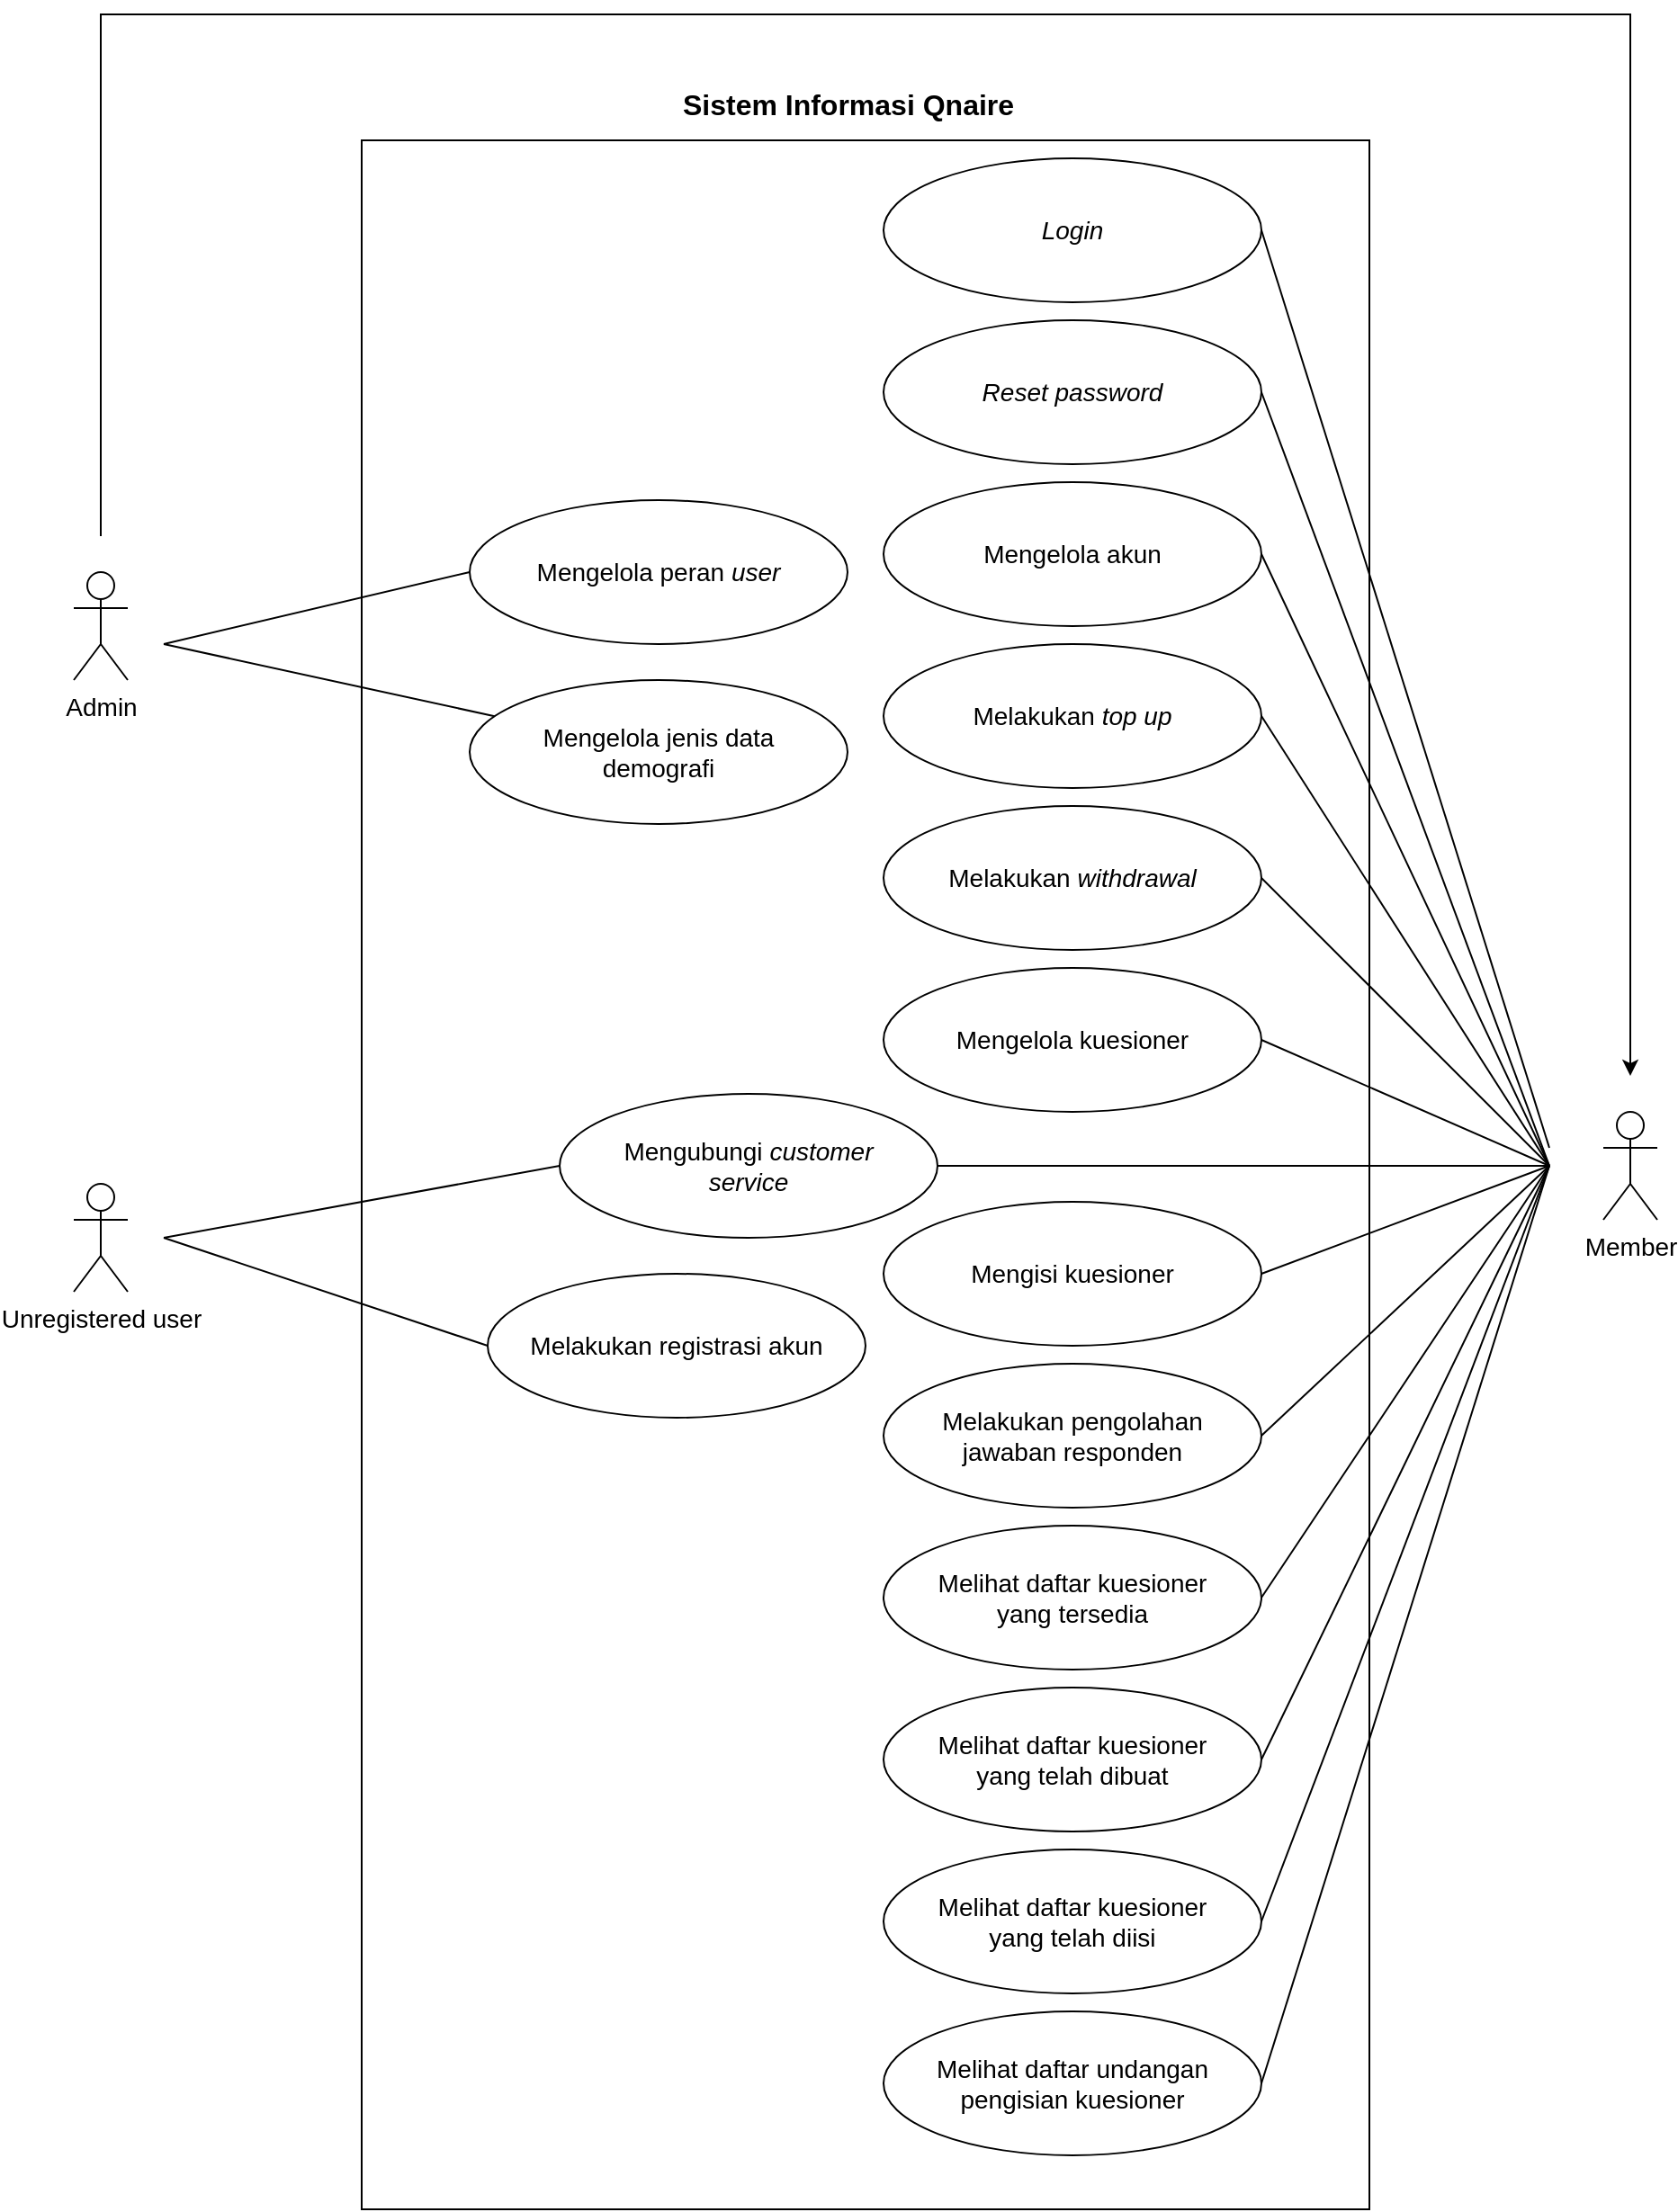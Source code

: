 <mxfile version="18.0.7" type="device"><diagram id="3AMNlseeQFVYp1fZceoC" name="Page-1"><mxGraphModel dx="1483" dy="699" grid="1" gridSize="10" guides="1" tooltips="1" connect="1" arrows="1" fold="1" page="1" pageScale="1" pageWidth="1200" pageHeight="1500" math="0" shadow="0"><root><mxCell id="0"/><mxCell id="1" parent="0"/><mxCell id="4phcfUKkoL9l1hJ3TC9n-2" value="" style="rounded=0;whiteSpace=wrap;html=1;" parent="1" vertex="1"><mxGeometry x="250" y="230" width="560" height="1150" as="geometry"/></mxCell><mxCell id="4phcfUKkoL9l1hJ3TC9n-3" value="&lt;b&gt;&lt;font style=&quot;font-size: 16px&quot;&gt;Sistem Informasi Qnaire&lt;/font&gt;&lt;/b&gt;" style="text;html=1;align=center;verticalAlign=middle;resizable=0;points=[];autosize=1;strokeColor=none;fillColor=none;" parent="1" vertex="1"><mxGeometry x="420" y="200" width="200" height="20" as="geometry"/></mxCell><mxCell id="4phcfUKkoL9l1hJ3TC9n-28" value="" style="rounded=0;orthogonalLoop=1;jettySize=auto;html=1;fontSize=14;entryX=0;entryY=0.5;entryDx=0;entryDy=0;endArrow=none;endFill=0;" parent="1" target="4phcfUKkoL9l1hJ3TC9n-7" edge="1"><mxGeometry relative="1" as="geometry"><mxPoint x="140" y="840" as="sourcePoint"/></mxGeometry></mxCell><mxCell id="4phcfUKkoL9l1hJ3TC9n-44" style="edgeStyle=none;rounded=0;orthogonalLoop=1;jettySize=auto;html=1;entryX=0;entryY=0.5;entryDx=0;entryDy=0;fontSize=14;endArrow=none;endFill=0;" parent="1" target="4phcfUKkoL9l1hJ3TC9n-9" edge="1"><mxGeometry relative="1" as="geometry"><mxPoint x="140" y="840" as="sourcePoint"/></mxGeometry></mxCell><mxCell id="4phcfUKkoL9l1hJ3TC9n-4" value="Unregistered user" style="shape=umlActor;verticalLabelPosition=bottom;verticalAlign=top;html=1;outlineConnect=0;fontSize=14;shadow=0;fillColor=none;" parent="1" vertex="1"><mxGeometry x="90" y="810" width="30" height="60" as="geometry"/></mxCell><mxCell id="4phcfUKkoL9l1hJ3TC9n-35" style="edgeStyle=none;rounded=0;orthogonalLoop=1;jettySize=auto;html=1;entryX=1;entryY=0.5;entryDx=0;entryDy=0;fontSize=14;endArrow=none;endFill=0;" parent="1" target="4phcfUKkoL9l1hJ3TC9n-17" edge="1"><mxGeometry relative="1" as="geometry"><mxPoint x="910" y="800" as="sourcePoint"/></mxGeometry></mxCell><mxCell id="4phcfUKkoL9l1hJ3TC9n-36" style="edgeStyle=none;rounded=0;orthogonalLoop=1;jettySize=auto;html=1;entryX=1;entryY=0.5;entryDx=0;entryDy=0;fontSize=14;endArrow=none;endFill=0;" parent="1" target="4phcfUKkoL9l1hJ3TC9n-10" edge="1"><mxGeometry relative="1" as="geometry"><mxPoint x="910" y="800" as="sourcePoint"/></mxGeometry></mxCell><mxCell id="4phcfUKkoL9l1hJ3TC9n-37" style="edgeStyle=none;rounded=0;orthogonalLoop=1;jettySize=auto;html=1;entryX=1;entryY=0.5;entryDx=0;entryDy=0;fontSize=14;endArrow=none;endFill=0;" parent="1" target="4phcfUKkoL9l1hJ3TC9n-14" edge="1"><mxGeometry relative="1" as="geometry"><mxPoint x="910" y="800" as="sourcePoint"/></mxGeometry></mxCell><mxCell id="4phcfUKkoL9l1hJ3TC9n-38" style="edgeStyle=none;rounded=0;orthogonalLoop=1;jettySize=auto;html=1;entryX=1;entryY=0.5;entryDx=0;entryDy=0;fontSize=14;endArrow=none;endFill=0;" parent="1" target="4phcfUKkoL9l1hJ3TC9n-18" edge="1"><mxGeometry relative="1" as="geometry"><mxPoint x="910" y="800" as="sourcePoint"/></mxGeometry></mxCell><mxCell id="4phcfUKkoL9l1hJ3TC9n-42" style="edgeStyle=none;rounded=0;orthogonalLoop=1;jettySize=auto;html=1;entryX=1;entryY=0.5;entryDx=0;entryDy=0;fontSize=14;endArrow=none;endFill=0;" parent="1" target="4phcfUKkoL9l1hJ3TC9n-8" edge="1"><mxGeometry relative="1" as="geometry"><mxPoint x="910" y="800" as="sourcePoint"/></mxGeometry></mxCell><mxCell id="ICuudjsrT6b9NQzIbx5V-7" style="edgeStyle=none;rounded=0;orthogonalLoop=1;jettySize=auto;html=1;entryX=1;entryY=0.5;entryDx=0;entryDy=0;endArrow=none;endFill=0;" parent="1" target="4phcfUKkoL9l1hJ3TC9n-15" edge="1"><mxGeometry relative="1" as="geometry"><mxPoint x="910" y="790" as="sourcePoint"/></mxGeometry></mxCell><mxCell id="LMa6LjFtdUF0SxG-5wdK-4" style="rounded=0;orthogonalLoop=1;jettySize=auto;html=1;entryX=1;entryY=0.5;entryDx=0;entryDy=0;endArrow=none;endFill=0;strokeColor=#000000;" parent="1" target="LMa6LjFtdUF0SxG-5wdK-2" edge="1"><mxGeometry relative="1" as="geometry"><mxPoint x="910" y="800" as="sourcePoint"/></mxGeometry></mxCell><mxCell id="-DWNCzVWZn9lFfF0Y5d5-2" style="rounded=0;orthogonalLoop=1;jettySize=auto;html=1;entryX=1;entryY=0.5;entryDx=0;entryDy=0;endArrow=none;endFill=0;" parent="1" target="-DWNCzVWZn9lFfF0Y5d5-1" edge="1"><mxGeometry relative="1" as="geometry"><mxPoint x="910" y="800" as="sourcePoint"/></mxGeometry></mxCell><mxCell id="-DWNCzVWZn9lFfF0Y5d5-5" style="edgeStyle=none;rounded=0;orthogonalLoop=1;jettySize=auto;html=1;entryX=1;entryY=0.5;entryDx=0;entryDy=0;endArrow=none;endFill=0;" parent="1" target="-DWNCzVWZn9lFfF0Y5d5-3" edge="1"><mxGeometry relative="1" as="geometry"><mxPoint x="910" y="800" as="sourcePoint"/></mxGeometry></mxCell><mxCell id="U0W6x6hQaKWSACtndk3s-8" style="rounded=0;orthogonalLoop=1;jettySize=auto;html=1;entryX=1;entryY=0.5;entryDx=0;entryDy=0;endArrow=none;endFill=0;" parent="1" target="4phcfUKkoL9l1hJ3TC9n-9" edge="1"><mxGeometry relative="1" as="geometry"><mxPoint x="910" y="800" as="sourcePoint"/></mxGeometry></mxCell><mxCell id="U0W6x6hQaKWSACtndk3s-9" style="rounded=0;orthogonalLoop=1;jettySize=auto;html=1;entryX=1;entryY=0.5;entryDx=0;entryDy=0;endArrow=none;endFill=0;" parent="1" target="U0W6x6hQaKWSACtndk3s-3" edge="1"><mxGeometry relative="1" as="geometry"><mxPoint x="910" y="800" as="sourcePoint"/></mxGeometry></mxCell><mxCell id="U0W6x6hQaKWSACtndk3s-10" style="edgeStyle=none;rounded=0;orthogonalLoop=1;jettySize=auto;html=1;entryX=1;entryY=0.5;entryDx=0;entryDy=0;endArrow=none;endFill=0;" parent="1" target="U0W6x6hQaKWSACtndk3s-2" edge="1"><mxGeometry relative="1" as="geometry"><mxPoint x="910" y="800" as="sourcePoint"/></mxGeometry></mxCell><mxCell id="4phcfUKkoL9l1hJ3TC9n-5" value="Member" style="shape=umlActor;verticalLabelPosition=bottom;verticalAlign=top;html=1;outlineConnect=0;fontSize=14;fillColor=none;" parent="1" vertex="1"><mxGeometry x="940" y="770" width="30" height="60" as="geometry"/></mxCell><mxCell id="4phcfUKkoL9l1hJ3TC9n-46" style="edgeStyle=none;rounded=0;orthogonalLoop=1;jettySize=auto;html=1;entryX=0;entryY=0.5;entryDx=0;entryDy=0;fontSize=14;endArrow=none;endFill=0;" parent="1" target="4phcfUKkoL9l1hJ3TC9n-24" edge="1"><mxGeometry relative="1" as="geometry"><mxPoint x="140" y="510" as="sourcePoint"/></mxGeometry></mxCell><mxCell id="ICuudjsrT6b9NQzIbx5V-3" style="rounded=0;orthogonalLoop=1;jettySize=auto;html=1;endArrow=none;endFill=0;" parent="1" target="ICuudjsrT6b9NQzIbx5V-1" edge="1"><mxGeometry relative="1" as="geometry"><mxPoint x="140" y="510" as="sourcePoint"/></mxGeometry></mxCell><mxCell id="U0W6x6hQaKWSACtndk3s-11" style="edgeStyle=orthogonalEdgeStyle;rounded=0;orthogonalLoop=1;jettySize=auto;html=1;endArrow=classic;endFill=1;" parent="1" edge="1"><mxGeometry relative="1" as="geometry"><mxPoint x="105" y="450" as="sourcePoint"/><mxPoint x="955" y="750" as="targetPoint"/><Array as="points"><mxPoint x="105" y="160"/><mxPoint x="955" y="160"/></Array></mxGeometry></mxCell><mxCell id="4phcfUKkoL9l1hJ3TC9n-6" value="Admin" style="shape=umlActor;verticalLabelPosition=bottom;verticalAlign=top;html=1;outlineConnect=0;fontSize=14;fillColor=none;" parent="1" vertex="1"><mxGeometry x="90" y="470" width="30" height="60" as="geometry"/></mxCell><mxCell id="4phcfUKkoL9l1hJ3TC9n-7" value="Melakukan registrasi akun" style="ellipse;whiteSpace=wrap;html=1;fontSize=14;" parent="1" vertex="1"><mxGeometry x="320" y="860" width="210" height="80" as="geometry"/></mxCell><mxCell id="4phcfUKkoL9l1hJ3TC9n-8" value="Mengisi kuesioner" style="ellipse;whiteSpace=wrap;html=1;fontSize=14;" parent="1" vertex="1"><mxGeometry x="540" y="820" width="210" height="80" as="geometry"/></mxCell><mxCell id="4phcfUKkoL9l1hJ3TC9n-9" value="Mengubungi &lt;i&gt;customer&lt;br&gt;service&lt;/i&gt;" style="ellipse;whiteSpace=wrap;html=1;fontSize=14;" parent="1" vertex="1"><mxGeometry x="360" y="760" width="210" height="80" as="geometry"/></mxCell><mxCell id="4phcfUKkoL9l1hJ3TC9n-10" value="Mengelola kuesioner" style="ellipse;whiteSpace=wrap;html=1;fontSize=14;" parent="1" vertex="1"><mxGeometry x="540" y="690" width="210" height="80" as="geometry"/></mxCell><mxCell id="4phcfUKkoL9l1hJ3TC9n-14" value="Melakukan pengolahan&lt;br&gt;jawaban responden" style="ellipse;whiteSpace=wrap;html=1;fontSize=14;" parent="1" vertex="1"><mxGeometry x="540" y="910" width="210" height="80" as="geometry"/></mxCell><mxCell id="4phcfUKkoL9l1hJ3TC9n-15" value="&lt;i&gt;Login&lt;/i&gt;" style="ellipse;whiteSpace=wrap;html=1;fontSize=14;" parent="1" vertex="1"><mxGeometry x="540" y="240" width="210" height="80" as="geometry"/></mxCell><mxCell id="4phcfUKkoL9l1hJ3TC9n-17" value="Melihat daftar kuesioner&lt;br&gt;yang tersedia" style="ellipse;whiteSpace=wrap;html=1;fontSize=14;" parent="1" vertex="1"><mxGeometry x="540" y="1000" width="210" height="80" as="geometry"/></mxCell><mxCell id="4phcfUKkoL9l1hJ3TC9n-18" value="Mengelola akun" style="ellipse;whiteSpace=wrap;html=1;fontSize=14;" parent="1" vertex="1"><mxGeometry x="540" y="420" width="210" height="80" as="geometry"/></mxCell><mxCell id="4phcfUKkoL9l1hJ3TC9n-24" value="Mengelola peran &lt;i&gt;user&lt;/i&gt;" style="ellipse;whiteSpace=wrap;html=1;fontSize=14;" parent="1" vertex="1"><mxGeometry x="310" y="430" width="210" height="80" as="geometry"/></mxCell><mxCell id="ICuudjsrT6b9NQzIbx5V-1" value="Mengelola jenis data&lt;br&gt;demografi" style="ellipse;whiteSpace=wrap;html=1;fontSize=14;" parent="1" vertex="1"><mxGeometry x="310" y="530" width="210" height="80" as="geometry"/></mxCell><mxCell id="LMa6LjFtdUF0SxG-5wdK-2" value="Melakukan &lt;i&gt;withdrawal&lt;/i&gt;" style="ellipse;whiteSpace=wrap;html=1;fontSize=14;" parent="1" vertex="1"><mxGeometry x="540" y="600" width="210" height="80" as="geometry"/></mxCell><mxCell id="-DWNCzVWZn9lFfF0Y5d5-1" value="Melihat daftar kuesioner&lt;br&gt;yang telah dibuat" style="ellipse;whiteSpace=wrap;html=1;fontSize=14;" parent="1" vertex="1"><mxGeometry x="540" y="1090" width="210" height="80" as="geometry"/></mxCell><mxCell id="-DWNCzVWZn9lFfF0Y5d5-3" value="&lt;i&gt;Reset password&lt;/i&gt;" style="ellipse;whiteSpace=wrap;html=1;fontSize=14;" parent="1" vertex="1"><mxGeometry x="540" y="330" width="210" height="80" as="geometry"/></mxCell><mxCell id="4phcfUKkoL9l1hJ3TC9n-22" value="Melakukan &lt;i&gt;top up&lt;/i&gt;" style="ellipse;whiteSpace=wrap;html=1;fontSize=14;" parent="1" vertex="1"><mxGeometry x="540" y="510" width="210" height="80" as="geometry"/></mxCell><mxCell id="U0W6x6hQaKWSACtndk3s-1" value="" style="edgeStyle=none;rounded=0;orthogonalLoop=1;jettySize=auto;html=1;entryX=1;entryY=0.5;entryDx=0;entryDy=0;fontSize=14;endArrow=none;endFill=0;" parent="1" target="4phcfUKkoL9l1hJ3TC9n-22" edge="1"><mxGeometry relative="1" as="geometry"><mxPoint x="910" y="800" as="sourcePoint"/><mxPoint x="740" y="490" as="targetPoint"/></mxGeometry></mxCell><mxCell id="U0W6x6hQaKWSACtndk3s-2" value="Melihat daftar kuesioner&lt;br&gt;yang telah diisi" style="ellipse;whiteSpace=wrap;html=1;fontSize=14;" parent="1" vertex="1"><mxGeometry x="540" y="1180" width="210" height="80" as="geometry"/></mxCell><mxCell id="U0W6x6hQaKWSACtndk3s-3" value="Melihat daftar undangan&lt;br&gt;pengisian kuesioner" style="ellipse;whiteSpace=wrap;html=1;fontSize=14;" parent="1" vertex="1"><mxGeometry x="540" y="1270" width="210" height="80" as="geometry"/></mxCell></root></mxGraphModel></diagram></mxfile>